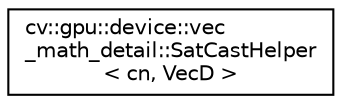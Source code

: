 digraph "Graphical Class Hierarchy"
{
 // LATEX_PDF_SIZE
  edge [fontname="Helvetica",fontsize="10",labelfontname="Helvetica",labelfontsize="10"];
  node [fontname="Helvetica",fontsize="10",shape=record];
  rankdir="LR";
  Node0 [label="cv::gpu::device::vec\l_math_detail::SatCastHelper\l\< cn, VecD \>",height=0.2,width=0.4,color="black", fillcolor="white", style="filled",URL="$structcv_1_1gpu_1_1device_1_1vec__math__detail_1_1_sat_cast_helper.html",tooltip=" "];
}
